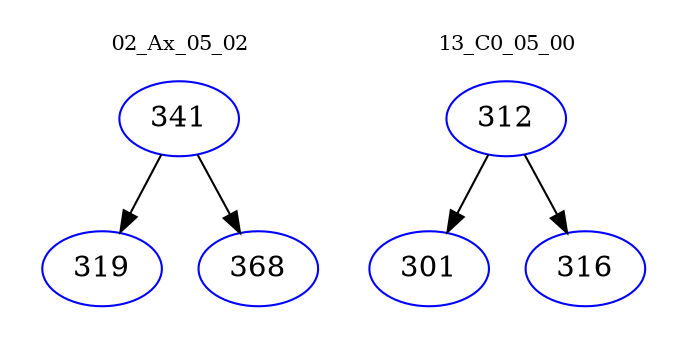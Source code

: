 digraph{
subgraph cluster_0 {
color = white
label = "02_Ax_05_02";
fontsize=10;
T0_341 [label="341", color="blue"]
T0_341 -> T0_319 [color="black"]
T0_319 [label="319", color="blue"]
T0_341 -> T0_368 [color="black"]
T0_368 [label="368", color="blue"]
}
subgraph cluster_1 {
color = white
label = "13_C0_05_00";
fontsize=10;
T1_312 [label="312", color="blue"]
T1_312 -> T1_301 [color="black"]
T1_301 [label="301", color="blue"]
T1_312 -> T1_316 [color="black"]
T1_316 [label="316", color="blue"]
}
}
